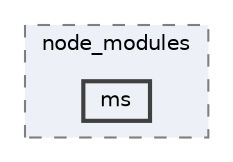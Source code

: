 digraph "pkiclassroomrescheduler/src/main/frontend/node_modules/body-parser/node_modules/ms"
{
 // LATEX_PDF_SIZE
  bgcolor="transparent";
  edge [fontname=Helvetica,fontsize=10,labelfontname=Helvetica,labelfontsize=10];
  node [fontname=Helvetica,fontsize=10,shape=box,height=0.2,width=0.4];
  compound=true
  subgraph clusterdir_ad4228aff7dd2d24fab751fe05cac2f1 {
    graph [ bgcolor="#edf0f7", pencolor="grey50", label="node_modules", fontname=Helvetica,fontsize=10 style="filled,dashed", URL="dir_ad4228aff7dd2d24fab751fe05cac2f1.html",tooltip=""]
  dir_0325d929aed2510b38eaf6ab0eeda311 [label="ms", fillcolor="#edf0f7", color="grey25", style="filled,bold", URL="dir_0325d929aed2510b38eaf6ab0eeda311.html",tooltip=""];
  }
}
